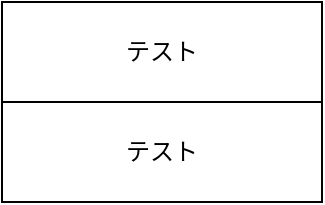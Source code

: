 <mxfile version="13.6.5">
    <diagram id="0jvZHcGq2I6T6tPxBlBn" name="ページ1">
        <mxGraphModel dx="386" dy="526" grid="1" gridSize="10" guides="1" tooltips="1" connect="1" arrows="1" fold="1" page="1" pageScale="1" pageWidth="827" pageHeight="1169" math="0" shadow="0">
            <root>
                <mxCell id="0"/>
                <mxCell id="1" parent="0"/>
                <mxCell id="2" value="テスト" style="whiteSpace=wrap;html=1;" vertex="1" parent="1">
                    <mxGeometry x="110" y="110" width="160" height="50" as="geometry"/>
                </mxCell>
                <mxCell id="3" value="テスト" style="whiteSpace=wrap;html=1;" vertex="1" parent="1">
                    <mxGeometry x="110" y="160" width="160" height="50" as="geometry"/>
                </mxCell>
            </root>
        </mxGraphModel>
    </diagram>
</mxfile>